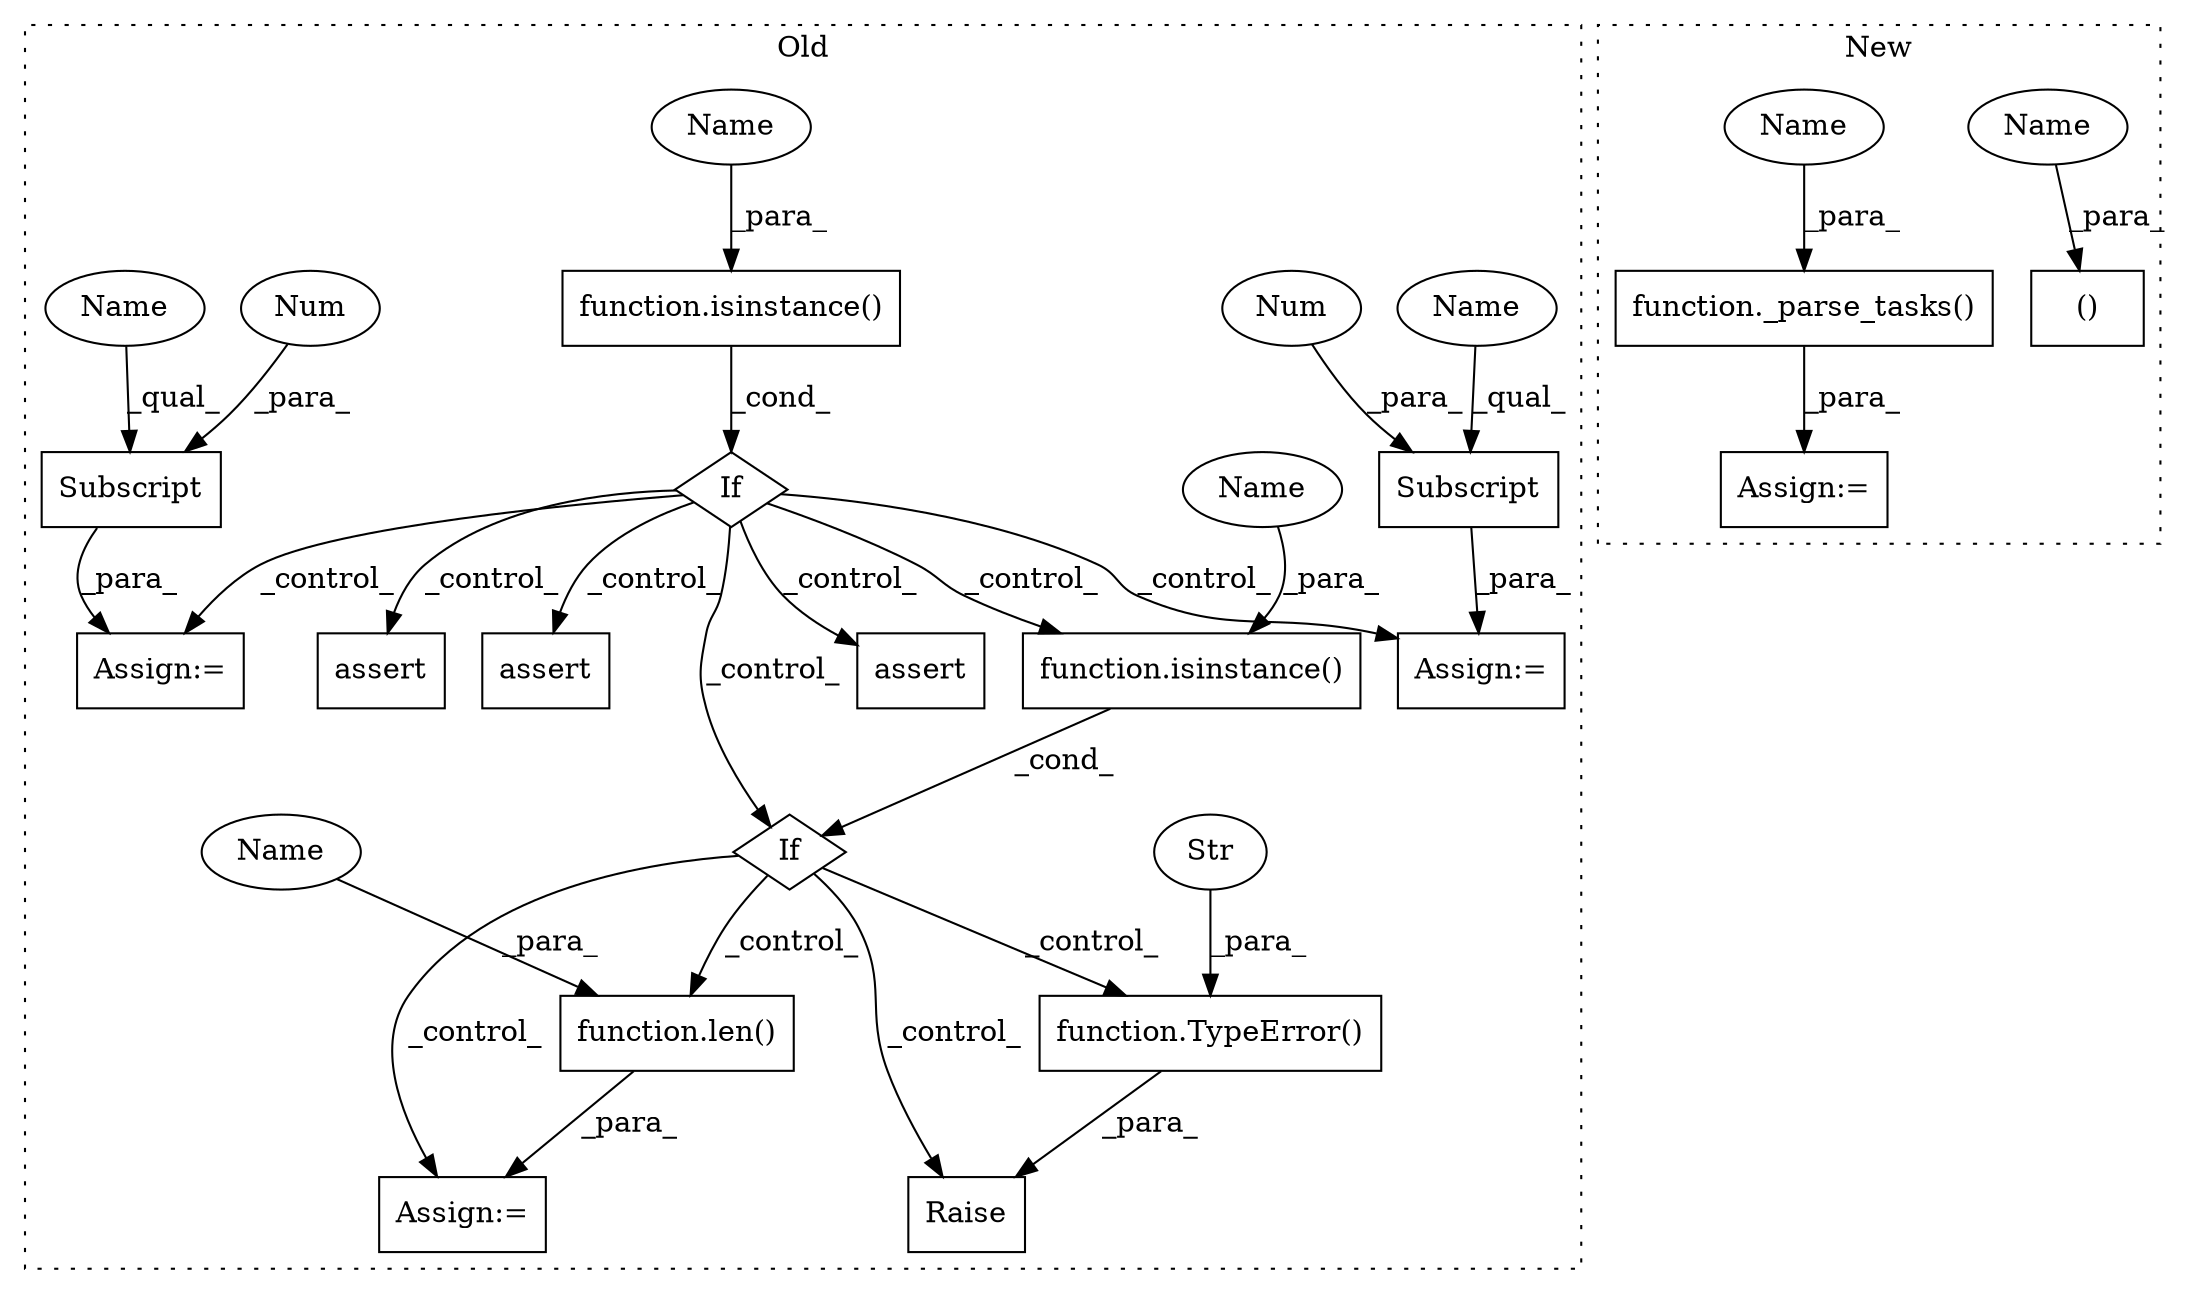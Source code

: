 digraph G {
subgraph cluster0 {
1 [label="function.isinstance()" a="75" s="4881,4907" l="11,1" shape="box"];
3 [label="If" a="96" s="4672" l="3" shape="diamond"];
4 [label="Subscript" a="63" s="4863,0" l="8,0" shape="box"];
5 [label="If" a="96" s="4881" l="0" shape="diamond"];
6 [label="Subscript" a="63" s="4838,0" l="8,0" shape="box"];
7 [label="function.TypeError()" a="75" s="4964,5050" l="23,1" shape="box"];
8 [label="Str" a="66" s="4987" l="63" shape="ellipse"];
9 [label="assert" a="65" s="4786" l="7" shape="box"];
10 [label="Raise" a="91" s="4958" l="6" shape="box"];
11 [label="assert" a="65" s="4740" l="7" shape="box"];
12 [label="function.isinstance()" a="75" s="4675,4698" l="11,1" shape="box"];
13 [label="assert" a="65" s="4709" l="7" shape="box"];
14 [label="Num" a="76" s="4844" l="1" shape="ellipse"];
15 [label="Num" a="76" s="4869" l="1" shape="ellipse"];
16 [label="Assign:=" a="68" s="4926" l="3" shape="box"];
17 [label="Assign:=" a="68" s="4835" l="3" shape="box"];
19 [label="Assign:=" a="68" s="4860" l="3" shape="box"];
21 [label="function.len()" a="75" s="4929,4938" l="4,1" shape="box"];
24 [label="Name" a="87" s="4933" l="5" shape="ellipse"];
25 [label="Name" a="87" s="4863" l="5" shape="ellipse"];
26 [label="Name" a="87" s="4838" l="5" shape="ellipse"];
27 [label="Name" a="87" s="4892" l="5" shape="ellipse"];
28 [label="Name" a="87" s="4686" l="5" shape="ellipse"];
label = "Old";
style="dotted";
}
subgraph cluster1 {
2 [label="function._parse_tasks()" a="75" s="4419,4437" l="13,1" shape="box"];
18 [label="Assign:=" a="68" s="4406" l="13" shape="box"];
20 [label="()" a="54" s="4406" l="10" shape="box"];
22 [label="Name" a="87" s="4401" l="5" shape="ellipse"];
23 [label="Name" a="87" s="4432" l="5" shape="ellipse"];
label = "New";
style="dotted";
}
1 -> 5 [label="_cond_"];
2 -> 18 [label="_para_"];
3 -> 17 [label="_control_"];
3 -> 5 [label="_control_"];
3 -> 19 [label="_control_"];
3 -> 13 [label="_control_"];
3 -> 9 [label="_control_"];
3 -> 11 [label="_control_"];
3 -> 1 [label="_control_"];
4 -> 19 [label="_para_"];
5 -> 10 [label="_control_"];
5 -> 16 [label="_control_"];
5 -> 7 [label="_control_"];
5 -> 21 [label="_control_"];
6 -> 17 [label="_para_"];
7 -> 10 [label="_para_"];
8 -> 7 [label="_para_"];
12 -> 3 [label="_cond_"];
14 -> 6 [label="_para_"];
15 -> 4 [label="_para_"];
21 -> 16 [label="_para_"];
22 -> 20 [label="_para_"];
23 -> 2 [label="_para_"];
24 -> 21 [label="_para_"];
25 -> 4 [label="_qual_"];
26 -> 6 [label="_qual_"];
27 -> 1 [label="_para_"];
28 -> 12 [label="_para_"];
}